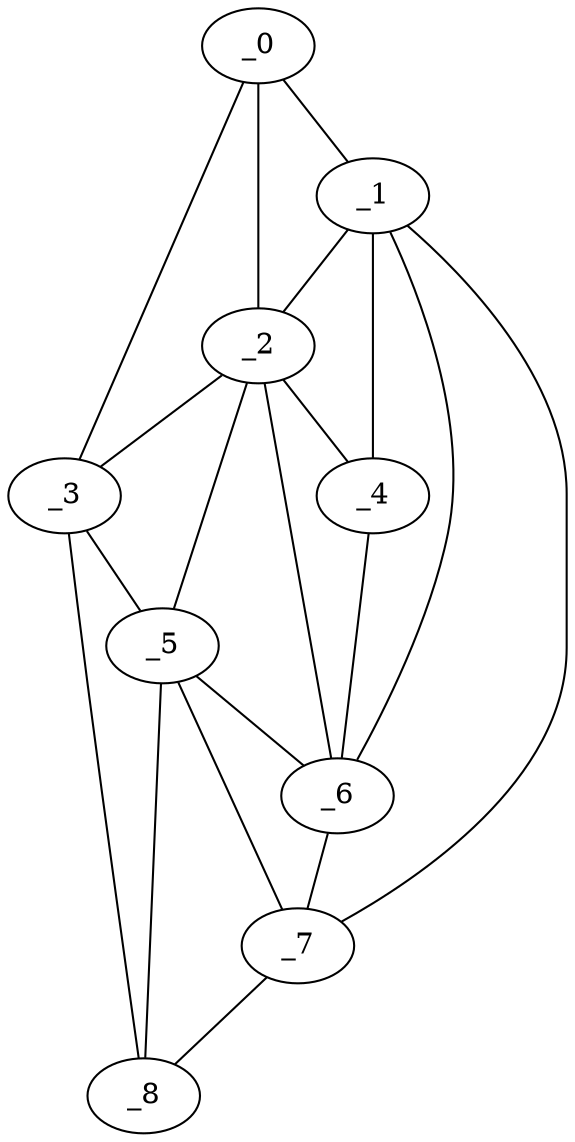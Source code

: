graph "obj21__15.gxl" {
	_0	 [x=5,
		y=59];
	_1	 [x=59,
		y=48];
	_0 -- _1	 [valence=1];
	_2	 [x=61,
		y=68];
	_0 -- _2	 [valence=2];
	_3	 [x=65,
		y=74];
	_0 -- _3	 [valence=1];
	_1 -- _2	 [valence=2];
	_4	 [x=67,
		y=54];
	_1 -- _4	 [valence=2];
	_6	 [x=72,
		y=56];
	_1 -- _6	 [valence=2];
	_7	 [x=126,
		y=63];
	_1 -- _7	 [valence=1];
	_2 -- _3	 [valence=2];
	_2 -- _4	 [valence=1];
	_5	 [x=70,
		y=73];
	_2 -- _5	 [valence=1];
	_2 -- _6	 [valence=2];
	_3 -- _5	 [valence=1];
	_8	 [x=126,
		y=75];
	_3 -- _8	 [valence=1];
	_4 -- _6	 [valence=2];
	_5 -- _6	 [valence=2];
	_5 -- _7	 [valence=2];
	_5 -- _8	 [valence=1];
	_6 -- _7	 [valence=1];
	_7 -- _8	 [valence=1];
}

